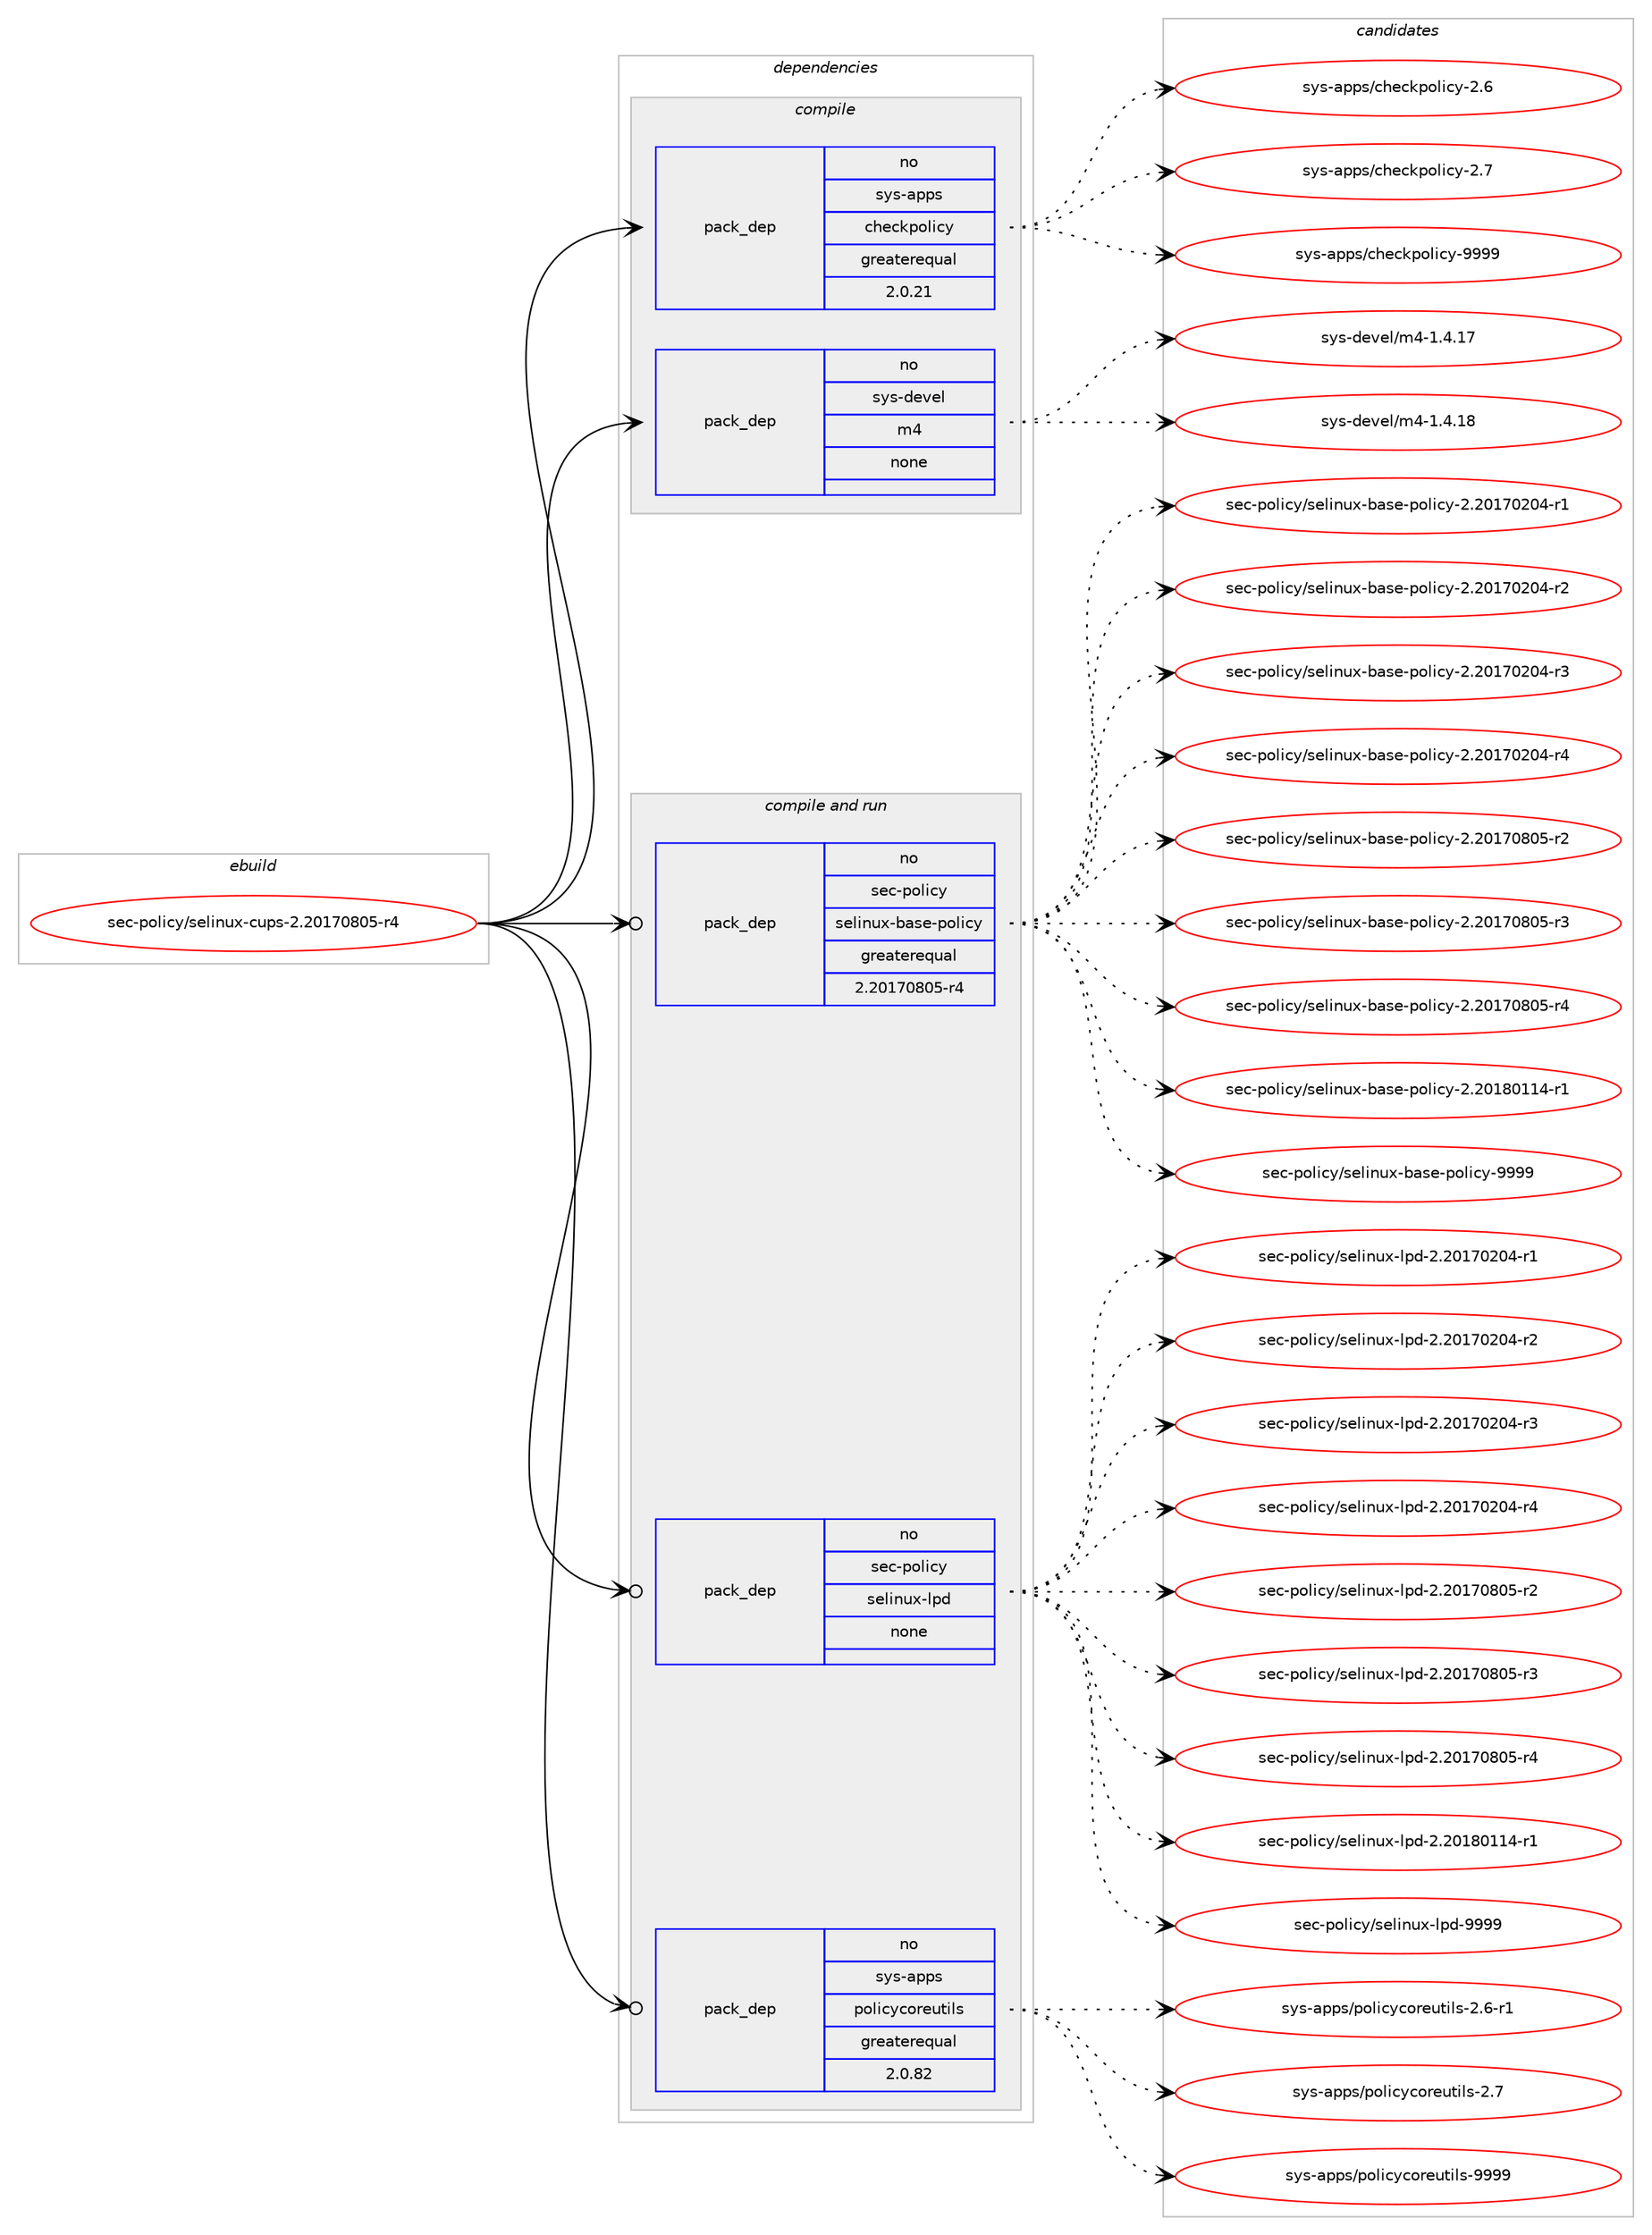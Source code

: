 digraph prolog {

# *************
# Graph options
# *************

newrank=true;
concentrate=true;
compound=true;
graph [rankdir=LR,fontname=Helvetica,fontsize=10,ranksep=1.5];#, ranksep=2.5, nodesep=0.2];
edge  [arrowhead=vee];
node  [fontname=Helvetica,fontsize=10];

# **********
# The ebuild
# **********

subgraph cluster_leftcol {
color=gray;
rank=same;
label=<<i>ebuild</i>>;
id [label="sec-policy/selinux-cups-2.20170805-r4", color=red, width=4, href="../sec-policy/selinux-cups-2.20170805-r4.svg"];
}

# ****************
# The dependencies
# ****************

subgraph cluster_midcol {
color=gray;
label=<<i>dependencies</i>>;
subgraph cluster_compile {
fillcolor="#eeeeee";
style=filled;
label=<<i>compile</i>>;
subgraph pack926 {
dependency1173 [label=<<TABLE BORDER="0" CELLBORDER="1" CELLSPACING="0" CELLPADDING="4" WIDTH="220"><TR><TD ROWSPAN="6" CELLPADDING="30">pack_dep</TD></TR><TR><TD WIDTH="110">no</TD></TR><TR><TD>sys-apps</TD></TR><TR><TD>checkpolicy</TD></TR><TR><TD>greaterequal</TD></TR><TR><TD>2.0.21</TD></TR></TABLE>>, shape=none, color=blue];
}
id:e -> dependency1173:w [weight=20,style="solid",arrowhead="vee"];
subgraph pack927 {
dependency1174 [label=<<TABLE BORDER="0" CELLBORDER="1" CELLSPACING="0" CELLPADDING="4" WIDTH="220"><TR><TD ROWSPAN="6" CELLPADDING="30">pack_dep</TD></TR><TR><TD WIDTH="110">no</TD></TR><TR><TD>sys-devel</TD></TR><TR><TD>m4</TD></TR><TR><TD>none</TD></TR><TR><TD></TD></TR></TABLE>>, shape=none, color=blue];
}
id:e -> dependency1174:w [weight=20,style="solid",arrowhead="vee"];
}
subgraph cluster_compileandrun {
fillcolor="#eeeeee";
style=filled;
label=<<i>compile and run</i>>;
subgraph pack928 {
dependency1175 [label=<<TABLE BORDER="0" CELLBORDER="1" CELLSPACING="0" CELLPADDING="4" WIDTH="220"><TR><TD ROWSPAN="6" CELLPADDING="30">pack_dep</TD></TR><TR><TD WIDTH="110">no</TD></TR><TR><TD>sec-policy</TD></TR><TR><TD>selinux-base-policy</TD></TR><TR><TD>greaterequal</TD></TR><TR><TD>2.20170805-r4</TD></TR></TABLE>>, shape=none, color=blue];
}
id:e -> dependency1175:w [weight=20,style="solid",arrowhead="odotvee"];
subgraph pack929 {
dependency1176 [label=<<TABLE BORDER="0" CELLBORDER="1" CELLSPACING="0" CELLPADDING="4" WIDTH="220"><TR><TD ROWSPAN="6" CELLPADDING="30">pack_dep</TD></TR><TR><TD WIDTH="110">no</TD></TR><TR><TD>sec-policy</TD></TR><TR><TD>selinux-lpd</TD></TR><TR><TD>none</TD></TR><TR><TD></TD></TR></TABLE>>, shape=none, color=blue];
}
id:e -> dependency1176:w [weight=20,style="solid",arrowhead="odotvee"];
subgraph pack930 {
dependency1177 [label=<<TABLE BORDER="0" CELLBORDER="1" CELLSPACING="0" CELLPADDING="4" WIDTH="220"><TR><TD ROWSPAN="6" CELLPADDING="30">pack_dep</TD></TR><TR><TD WIDTH="110">no</TD></TR><TR><TD>sys-apps</TD></TR><TR><TD>policycoreutils</TD></TR><TR><TD>greaterequal</TD></TR><TR><TD>2.0.82</TD></TR></TABLE>>, shape=none, color=blue];
}
id:e -> dependency1177:w [weight=20,style="solid",arrowhead="odotvee"];
}
subgraph cluster_run {
fillcolor="#eeeeee";
style=filled;
label=<<i>run</i>>;
}
}

# **************
# The candidates
# **************

subgraph cluster_choices {
rank=same;
color=gray;
label=<<i>candidates</i>>;

subgraph choice926 {
color=black;
nodesep=1;
choice11512111545971121121154799104101991071121111081059912145504654 [label="sys-apps/checkpolicy-2.6", color=red, width=4,href="../sys-apps/checkpolicy-2.6.svg"];
choice11512111545971121121154799104101991071121111081059912145504655 [label="sys-apps/checkpolicy-2.7", color=red, width=4,href="../sys-apps/checkpolicy-2.7.svg"];
choice1151211154597112112115479910410199107112111108105991214557575757 [label="sys-apps/checkpolicy-9999", color=red, width=4,href="../sys-apps/checkpolicy-9999.svg"];
dependency1173:e -> choice11512111545971121121154799104101991071121111081059912145504654:w [style=dotted,weight="100"];
dependency1173:e -> choice11512111545971121121154799104101991071121111081059912145504655:w [style=dotted,weight="100"];
dependency1173:e -> choice1151211154597112112115479910410199107112111108105991214557575757:w [style=dotted,weight="100"];
}
subgraph choice927 {
color=black;
nodesep=1;
choice11512111545100101118101108471095245494652464955 [label="sys-devel/m4-1.4.17", color=red, width=4,href="../sys-devel/m4-1.4.17.svg"];
choice11512111545100101118101108471095245494652464956 [label="sys-devel/m4-1.4.18", color=red, width=4,href="../sys-devel/m4-1.4.18.svg"];
dependency1174:e -> choice11512111545100101118101108471095245494652464955:w [style=dotted,weight="100"];
dependency1174:e -> choice11512111545100101118101108471095245494652464956:w [style=dotted,weight="100"];
}
subgraph choice928 {
color=black;
nodesep=1;
choice11510199451121111081059912147115101108105110117120459897115101451121111081059912145504650484955485048524511449 [label="sec-policy/selinux-base-policy-2.20170204-r1", color=red, width=4,href="../sec-policy/selinux-base-policy-2.20170204-r1.svg"];
choice11510199451121111081059912147115101108105110117120459897115101451121111081059912145504650484955485048524511450 [label="sec-policy/selinux-base-policy-2.20170204-r2", color=red, width=4,href="../sec-policy/selinux-base-policy-2.20170204-r2.svg"];
choice11510199451121111081059912147115101108105110117120459897115101451121111081059912145504650484955485048524511451 [label="sec-policy/selinux-base-policy-2.20170204-r3", color=red, width=4,href="../sec-policy/selinux-base-policy-2.20170204-r3.svg"];
choice11510199451121111081059912147115101108105110117120459897115101451121111081059912145504650484955485048524511452 [label="sec-policy/selinux-base-policy-2.20170204-r4", color=red, width=4,href="../sec-policy/selinux-base-policy-2.20170204-r4.svg"];
choice11510199451121111081059912147115101108105110117120459897115101451121111081059912145504650484955485648534511450 [label="sec-policy/selinux-base-policy-2.20170805-r2", color=red, width=4,href="../sec-policy/selinux-base-policy-2.20170805-r2.svg"];
choice11510199451121111081059912147115101108105110117120459897115101451121111081059912145504650484955485648534511451 [label="sec-policy/selinux-base-policy-2.20170805-r3", color=red, width=4,href="../sec-policy/selinux-base-policy-2.20170805-r3.svg"];
choice11510199451121111081059912147115101108105110117120459897115101451121111081059912145504650484955485648534511452 [label="sec-policy/selinux-base-policy-2.20170805-r4", color=red, width=4,href="../sec-policy/selinux-base-policy-2.20170805-r4.svg"];
choice11510199451121111081059912147115101108105110117120459897115101451121111081059912145504650484956484949524511449 [label="sec-policy/selinux-base-policy-2.20180114-r1", color=red, width=4,href="../sec-policy/selinux-base-policy-2.20180114-r1.svg"];
choice1151019945112111108105991214711510110810511011712045989711510145112111108105991214557575757 [label="sec-policy/selinux-base-policy-9999", color=red, width=4,href="../sec-policy/selinux-base-policy-9999.svg"];
dependency1175:e -> choice11510199451121111081059912147115101108105110117120459897115101451121111081059912145504650484955485048524511449:w [style=dotted,weight="100"];
dependency1175:e -> choice11510199451121111081059912147115101108105110117120459897115101451121111081059912145504650484955485048524511450:w [style=dotted,weight="100"];
dependency1175:e -> choice11510199451121111081059912147115101108105110117120459897115101451121111081059912145504650484955485048524511451:w [style=dotted,weight="100"];
dependency1175:e -> choice11510199451121111081059912147115101108105110117120459897115101451121111081059912145504650484955485048524511452:w [style=dotted,weight="100"];
dependency1175:e -> choice11510199451121111081059912147115101108105110117120459897115101451121111081059912145504650484955485648534511450:w [style=dotted,weight="100"];
dependency1175:e -> choice11510199451121111081059912147115101108105110117120459897115101451121111081059912145504650484955485648534511451:w [style=dotted,weight="100"];
dependency1175:e -> choice11510199451121111081059912147115101108105110117120459897115101451121111081059912145504650484955485648534511452:w [style=dotted,weight="100"];
dependency1175:e -> choice11510199451121111081059912147115101108105110117120459897115101451121111081059912145504650484956484949524511449:w [style=dotted,weight="100"];
dependency1175:e -> choice1151019945112111108105991214711510110810511011712045989711510145112111108105991214557575757:w [style=dotted,weight="100"];
}
subgraph choice929 {
color=black;
nodesep=1;
choice115101994511211110810599121471151011081051101171204510811210045504650484955485048524511449 [label="sec-policy/selinux-lpd-2.20170204-r1", color=red, width=4,href="../sec-policy/selinux-lpd-2.20170204-r1.svg"];
choice115101994511211110810599121471151011081051101171204510811210045504650484955485048524511450 [label="sec-policy/selinux-lpd-2.20170204-r2", color=red, width=4,href="../sec-policy/selinux-lpd-2.20170204-r2.svg"];
choice115101994511211110810599121471151011081051101171204510811210045504650484955485048524511451 [label="sec-policy/selinux-lpd-2.20170204-r3", color=red, width=4,href="../sec-policy/selinux-lpd-2.20170204-r3.svg"];
choice115101994511211110810599121471151011081051101171204510811210045504650484955485048524511452 [label="sec-policy/selinux-lpd-2.20170204-r4", color=red, width=4,href="../sec-policy/selinux-lpd-2.20170204-r4.svg"];
choice115101994511211110810599121471151011081051101171204510811210045504650484955485648534511450 [label="sec-policy/selinux-lpd-2.20170805-r2", color=red, width=4,href="../sec-policy/selinux-lpd-2.20170805-r2.svg"];
choice115101994511211110810599121471151011081051101171204510811210045504650484955485648534511451 [label="sec-policy/selinux-lpd-2.20170805-r3", color=red, width=4,href="../sec-policy/selinux-lpd-2.20170805-r3.svg"];
choice115101994511211110810599121471151011081051101171204510811210045504650484955485648534511452 [label="sec-policy/selinux-lpd-2.20170805-r4", color=red, width=4,href="../sec-policy/selinux-lpd-2.20170805-r4.svg"];
choice115101994511211110810599121471151011081051101171204510811210045504650484956484949524511449 [label="sec-policy/selinux-lpd-2.20180114-r1", color=red, width=4,href="../sec-policy/selinux-lpd-2.20180114-r1.svg"];
choice11510199451121111081059912147115101108105110117120451081121004557575757 [label="sec-policy/selinux-lpd-9999", color=red, width=4,href="../sec-policy/selinux-lpd-9999.svg"];
dependency1176:e -> choice115101994511211110810599121471151011081051101171204510811210045504650484955485048524511449:w [style=dotted,weight="100"];
dependency1176:e -> choice115101994511211110810599121471151011081051101171204510811210045504650484955485048524511450:w [style=dotted,weight="100"];
dependency1176:e -> choice115101994511211110810599121471151011081051101171204510811210045504650484955485048524511451:w [style=dotted,weight="100"];
dependency1176:e -> choice115101994511211110810599121471151011081051101171204510811210045504650484955485048524511452:w [style=dotted,weight="100"];
dependency1176:e -> choice115101994511211110810599121471151011081051101171204510811210045504650484955485648534511450:w [style=dotted,weight="100"];
dependency1176:e -> choice115101994511211110810599121471151011081051101171204510811210045504650484955485648534511451:w [style=dotted,weight="100"];
dependency1176:e -> choice115101994511211110810599121471151011081051101171204510811210045504650484955485648534511452:w [style=dotted,weight="100"];
dependency1176:e -> choice115101994511211110810599121471151011081051101171204510811210045504650484956484949524511449:w [style=dotted,weight="100"];
dependency1176:e -> choice11510199451121111081059912147115101108105110117120451081121004557575757:w [style=dotted,weight="100"];
}
subgraph choice930 {
color=black;
nodesep=1;
choice1151211154597112112115471121111081059912199111114101117116105108115455046544511449 [label="sys-apps/policycoreutils-2.6-r1", color=red, width=4,href="../sys-apps/policycoreutils-2.6-r1.svg"];
choice115121115459711211211547112111108105991219911111410111711610510811545504655 [label="sys-apps/policycoreutils-2.7", color=red, width=4,href="../sys-apps/policycoreutils-2.7.svg"];
choice11512111545971121121154711211110810599121991111141011171161051081154557575757 [label="sys-apps/policycoreutils-9999", color=red, width=4,href="../sys-apps/policycoreutils-9999.svg"];
dependency1177:e -> choice1151211154597112112115471121111081059912199111114101117116105108115455046544511449:w [style=dotted,weight="100"];
dependency1177:e -> choice115121115459711211211547112111108105991219911111410111711610510811545504655:w [style=dotted,weight="100"];
dependency1177:e -> choice11512111545971121121154711211110810599121991111141011171161051081154557575757:w [style=dotted,weight="100"];
}
}

}
